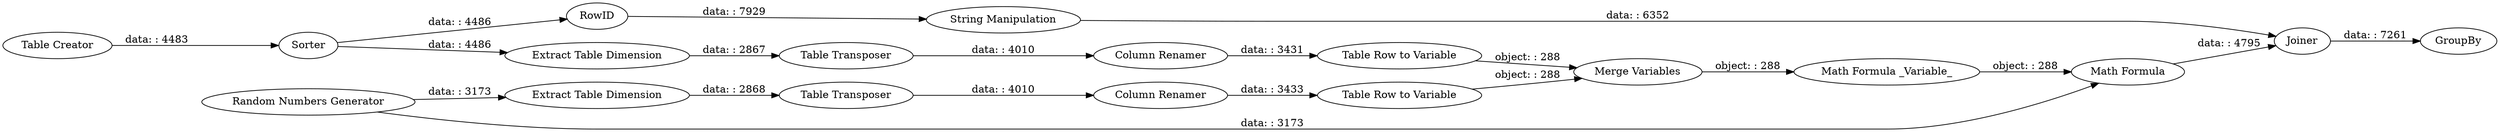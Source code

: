digraph {
	"-8923261630058855059_3" [label="Extract Table Dimension"]
	"-8923261630058855059_10" [label="Table Transposer"]
	"-8923261630058855059_17" [label=Joiner]
	"-8923261630058855059_9" [label="Merge Variables"]
	"-8923261630058855059_14" [label="Math Formula _Variable_"]
	"-8923261630058855059_18" [label="Random Numbers Generator"]
	"-8923261630058855059_15" [label=RowID]
	"-8923261630058855059_16" [label="String Manipulation"]
	"-8923261630058855059_7" [label="Table Row to Variable"]
	"-8923261630058855059_11" [label="Column Renamer"]
	"-8923261630058855059_20" [label=Sorter]
	"-8923261630058855059_6" [label="Extract Table Dimension"]
	"-8923261630058855059_5" [label="Math Formula"]
	"-8923261630058855059_12" [label="Column Renamer"]
	"-8923261630058855059_19" [label="Table Creator"]
	"-8923261630058855059_8" [label="Table Row to Variable"]
	"-8923261630058855059_21" [label=GroupBy]
	"-8923261630058855059_13" [label="Table Transposer"]
	"-8923261630058855059_13" -> "-8923261630058855059_12" [label="data: : 4010"]
	"-8923261630058855059_15" -> "-8923261630058855059_16" [label="data: : 7929"]
	"-8923261630058855059_17" -> "-8923261630058855059_21" [label="data: : 7261"]
	"-8923261630058855059_3" -> "-8923261630058855059_10" [label="data: : 2867"]
	"-8923261630058855059_18" -> "-8923261630058855059_6" [label="data: : 3173"]
	"-8923261630058855059_18" -> "-8923261630058855059_5" [label="data: : 3173"]
	"-8923261630058855059_5" -> "-8923261630058855059_17" [label="data: : 4795"]
	"-8923261630058855059_7" -> "-8923261630058855059_9" [label="object: : 288"]
	"-8923261630058855059_14" -> "-8923261630058855059_5" [label="object: : 288"]
	"-8923261630058855059_8" -> "-8923261630058855059_9" [label="object: : 288"]
	"-8923261630058855059_6" -> "-8923261630058855059_13" [label="data: : 2868"]
	"-8923261630058855059_9" -> "-8923261630058855059_14" [label="object: : 288"]
	"-8923261630058855059_12" -> "-8923261630058855059_8" [label="data: : 3433"]
	"-8923261630058855059_20" -> "-8923261630058855059_15" [label="data: : 4486"]
	"-8923261630058855059_16" -> "-8923261630058855059_17" [label="data: : 6352"]
	"-8923261630058855059_19" -> "-8923261630058855059_20" [label="data: : 4483"]
	"-8923261630058855059_20" -> "-8923261630058855059_3" [label="data: : 4486"]
	"-8923261630058855059_10" -> "-8923261630058855059_11" [label="data: : 4010"]
	"-8923261630058855059_11" -> "-8923261630058855059_7" [label="data: : 3431"]
	rankdir=LR
}
